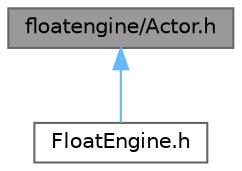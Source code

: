 digraph "floatengine/Actor.h"
{
 // LATEX_PDF_SIZE
  bgcolor="transparent";
  edge [fontname=Helvetica,fontsize=10,labelfontname=Helvetica,labelfontsize=10];
  node [fontname=Helvetica,fontsize=10,shape=box,height=0.2,width=0.4];
  Node1 [id="Node000001",label="floatengine/Actor.h",height=0.2,width=0.4,color="gray40", fillcolor="grey60", style="filled", fontcolor="black",tooltip="角色类"];
  Node1 -> Node2 [id="edge1_Node000001_Node000002",dir="back",color="steelblue1",style="solid",tooltip=" "];
  Node2 [id="Node000002",label="FloatEngine.h",height=0.2,width=0.4,color="grey40", fillcolor="white", style="filled",URL="$_float_engine_8h.html",tooltip=" "];
}
